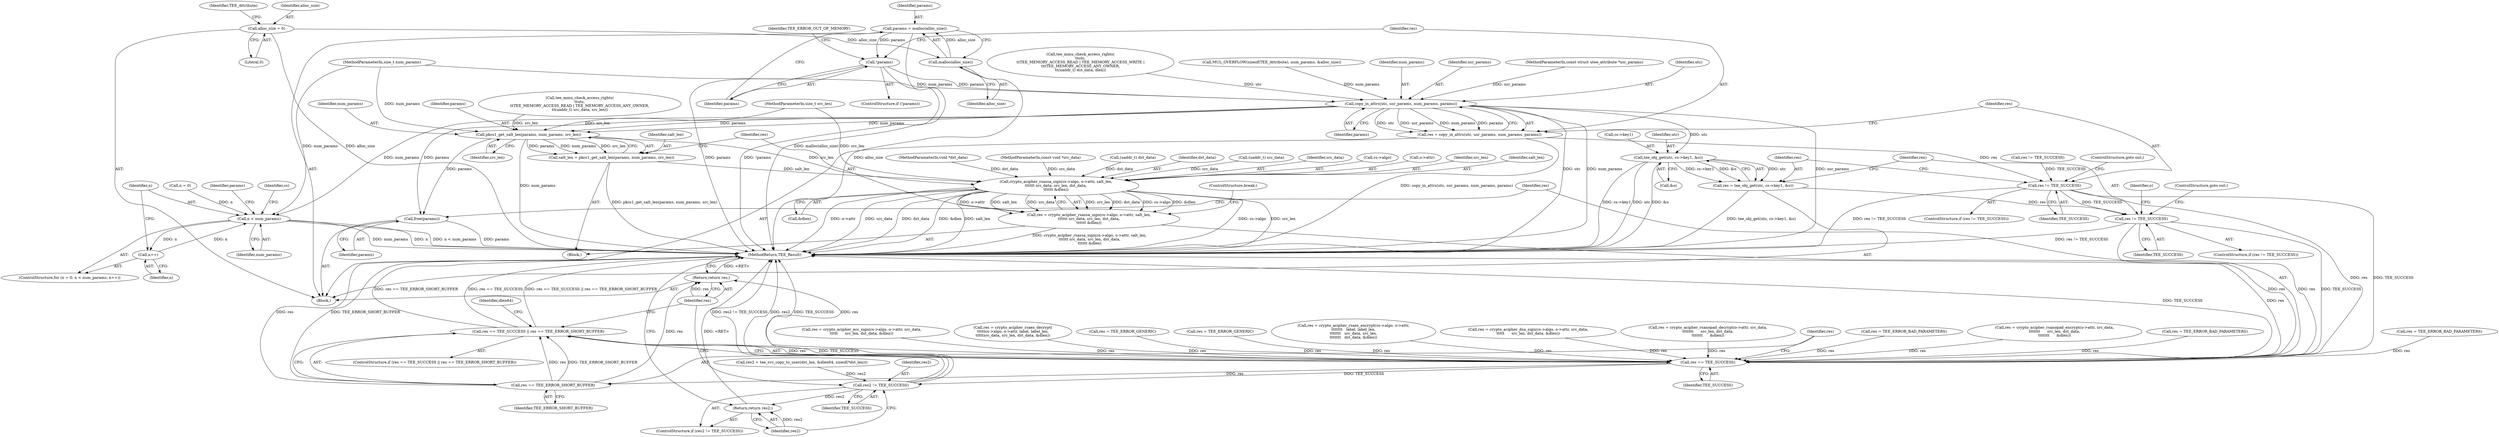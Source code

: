 digraph "0_optee_os_70697bf3c5dc3d201341b01a1a8e5bc6d2fb48f8@API" {
"1000228" [label="(Call,params = malloc(alloc_size))"];
"1000230" [label="(Call,malloc(alloc_size))"];
"1000216" [label="(Call,alloc_size = 0)"];
"1000233" [label="(Call,!params)"];
"1000239" [label="(Call,copy_in_attrs(utc, usr_params, num_params, params))"];
"1000237" [label="(Call,res = copy_in_attrs(utc, usr_params, num_params, params))"];
"1000245" [label="(Call,res != TEE_SUCCESS)"];
"1000259" [label="(Call,res != TEE_SUCCESS)"];
"1000521" [label="(Call,res == TEE_SUCCESS)"];
"1000520" [label="(Call,res == TEE_SUCCESS || res == TEE_ERROR_SHORT_BUFFER)"];
"1000524" [label="(Call,res == TEE_ERROR_SHORT_BUFFER)"];
"1000547" [label="(Return,return res;)"];
"1000542" [label="(Call,res2 != TEE_SUCCESS)"];
"1000545" [label="(Return,return res2;)"];
"1000251" [label="(Call,tee_obj_get(utc, cs->key1, &o))"];
"1000249" [label="(Call,res = tee_obj_get(utc, cs->key1, &o))"];
"1000337" [label="(Call,n < num_params)"];
"1000340" [label="(Call,n++)"];
"1000453" [label="(Call,pkcs1_get_salt_len(params, num_params, src_len))"];
"1000451" [label="(Call,salt_len = pkcs1_get_salt_len(params, num_params, src_len))"];
"1000459" [label="(Call,crypto_acipher_rsassa_sign(cs->algo, o->attr, salt_len,\n\t\t\t\t\t\t src_data, src_len, dst_data,\n\t\t\t\t\t\t &dlen))"];
"1000457" [label="(Call,res = crypto_acipher_rsassa_sign(cs->algo, o->attr, salt_len,\n\t\t\t\t\t\t src_data, src_len, dst_data,\n\t\t\t\t\t\t &dlen))"];
"1000517" [label="(Call,free(params))"];
"1000512" [label="(Call,res = TEE_ERROR_BAD_PARAMETERS)"];
"1000169" [label="(Call,(uaddr_t) src_data)"];
"1000532" [label="(Call,res2 = tee_svc_copy_to_user(dst_len, &dlen64, sizeof(*dst_len)))"];
"1000467" [label="(Identifier,src_data)"];
"1000496" [label="(Call,res = crypto_acipher_ecc_sign(cs->algo, o->attr, src_data,\n\t\t\t\t\t      src_len, dst_data, &dlen))"];
"1000340" [label="(Call,n++)"];
"1000220" [label="(Call,MUL_OVERFLOW(sizeof(TEE_Attribute), num_params, &alloc_size))"];
"1000378" [label="(Identifier,cs)"];
"1000457" [label="(Call,res = crypto_acipher_rsassa_sign(cs->algo, o->attr, salt_len,\n\t\t\t\t\t\t src_data, src_len, dst_data,\n\t\t\t\t\t\t &dlen))"];
"1000244" [label="(ControlStructure,if (res != TEE_SUCCESS))"];
"1000230" [label="(Call,malloc(alloc_size))"];
"1000547" [label="(Return,return res;)"];
"1000334" [label="(Call,n = 0)"];
"1000406" [label="(Call,res = crypto_acipher_rsaes_decrypt(\n\t\t\t\t\tcs->algo, o->attr, label, label_len,\n\t\t\t\t\tsrc_data, src_len, dst_data, &dlen))"];
"1000460" [label="(Call,cs->algo)"];
"1000268" [label="(Identifier,o)"];
"1000546" [label="(Identifier,res2)"];
"1000523" [label="(Identifier,TEE_SUCCESS)"];
"1000274" [label="(Call,res = TEE_ERROR_GENERIC)"];
"1000548" [label="(Identifier,res)"];
"1000323" [label="(Call,res = TEE_ERROR_GENERIC)"];
"1000517" [label="(Call,free(params))"];
"1000242" [label="(Identifier,num_params)"];
"1000456" [label="(Identifier,src_len)"];
"1000337" [label="(Call,n < num_params)"];
"1000210" [label="(Call,res != TEE_SUCCESS)"];
"1000106" [label="(MethodParameterIn,size_t src_len)"];
"1000231" [label="(Identifier,alloc_size)"];
"1000524" [label="(Call,res == TEE_ERROR_SHORT_BUFFER)"];
"1000463" [label="(Call,o->attr)"];
"1000468" [label="(Identifier,src_len)"];
"1000217" [label="(Identifier,alloc_size)"];
"1000247" [label="(Identifier,TEE_SUCCESS)"];
"1000520" [label="(Call,res == TEE_SUCCESS || res == TEE_ERROR_SHORT_BUFFER)"];
"1000259" [label="(Call,res != TEE_SUCCESS)"];
"1000339" [label="(Identifier,num_params)"];
"1000234" [label="(Identifier,params)"];
"1000250" [label="(Identifier,res)"];
"1000525" [label="(Identifier,res)"];
"1000229" [label="(Identifier,params)"];
"1000455" [label="(Identifier,num_params)"];
"1000382" [label="(Call,res = crypto_acipher_rsaes_encrypt(cs->algo, o->attr,\n\t\t\t\t\t\t\t   label, label_len,\n\t\t\t\t\t\t\t   src_data, src_len,\n\t\t\t\t\t\t\t   dst_data, &dlen))"];
"1000248" [label="(ControlStructure,goto out;)"];
"1000241" [label="(Identifier,usr_params)"];
"1000466" [label="(Identifier,salt_len)"];
"1000236" [label="(Identifier,TEE_ERROR_OUT_OF_MEMORY)"];
"1000458" [label="(Identifier,res)"];
"1000107" [label="(MethodParameterIn,void *dst_data)"];
"1000452" [label="(Identifier,salt_len)"];
"1000472" [label="(ControlStructure,break;)"];
"1000232" [label="(ControlStructure,if (!params))"];
"1000541" [label="(ControlStructure,if (res2 != TEE_SUCCESS))"];
"1000261" [label="(Identifier,TEE_SUCCESS)"];
"1000522" [label="(Identifier,res)"];
"1000243" [label="(Identifier,params)"];
"1000233" [label="(Call,!params)"];
"1000103" [label="(MethodParameterIn,const struct utee_attribute *usr_params)"];
"1000237" [label="(Call,res = copy_in_attrs(utc, usr_params, num_params, params))"];
"1000451" [label="(Call,salt_len = pkcs1_get_salt_len(params, num_params, src_len))"];
"1000453" [label="(Call,pkcs1_get_salt_len(params, num_params, src_len))"];
"1000262" [label="(ControlStructure,goto out;)"];
"1000476" [label="(Call,res = crypto_acipher_dsa_sign(cs->algo, o->attr, src_data,\n\t\t\t\t\t      src_len, dst_data, &dlen))"];
"1000454" [label="(Identifier,params)"];
"1000333" [label="(ControlStructure,for (n = 0; n < num_params; n++))"];
"1000544" [label="(Identifier,TEE_SUCCESS)"];
"1000240" [label="(Identifier,utc)"];
"1000521" [label="(Call,res == TEE_SUCCESS)"];
"1000109" [label="(Block,)"];
"1000543" [label="(Identifier,res2)"];
"1000105" [label="(MethodParameterIn,const void *src_data)"];
"1000347" [label="(Identifier,params)"];
"1000246" [label="(Identifier,res)"];
"1000253" [label="(Call,cs->key1)"];
"1000238" [label="(Identifier,res)"];
"1000526" [label="(Identifier,TEE_ERROR_SHORT_BUFFER)"];
"1000164" [label="(Call,tee_mmu_check_access_rights(\n\t\tutc,\n\t\tTEE_MEMORY_ACCESS_READ | TEE_MEMORY_ACCESS_ANY_OWNER,\n\t\t(uaddr_t) src_data, src_len))"];
"1000205" [label="(Call,(uaddr_t) dst_data)"];
"1000249" [label="(Call,res = tee_obj_get(utc, cs->key1, &o))"];
"1000310" [label="(Call,res = crypto_acipher_rsanopad_decrypt(o->attr, src_data,\n\t\t\t\t\t\t\t      src_len, dst_data,\n\t\t\t\t\t\t\t      &dlen))"];
"1000256" [label="(Call,&o)"];
"1000104" [label="(MethodParameterIn,size_t num_params)"];
"1000470" [label="(Call,&dlen)"];
"1000251" [label="(Call,tee_obj_get(utc, cs->key1, &o))"];
"1000198" [label="(Call,tee_mmu_check_access_rights(\n\t\tutc,\n\t\tTEE_MEMORY_ACCESS_READ | TEE_MEMORY_ACCESS_WRITE |\n\t\t\tTEE_MEMORY_ACCESS_ANY_OWNER,\n\t\t(uaddr_t) dst_data, dlen))"];
"1000239" [label="(Call,copy_in_attrs(utc, usr_params, num_params, params))"];
"1000447" [label="(Call,res = TEE_ERROR_BAD_PARAMETERS)"];
"1000549" [label="(MethodReturn,TEE_Result)"];
"1000222" [label="(Identifier,TEE_Attribute)"];
"1000530" [label="(Identifier,dlen64)"];
"1000218" [label="(Literal,0)"];
"1000545" [label="(Return,return res2;)"];
"1000282" [label="(Block,)"];
"1000519" [label="(ControlStructure,if (res == TEE_SUCCESS || res == TEE_ERROR_SHORT_BUFFER))"];
"1000341" [label="(Identifier,n)"];
"1000459" [label="(Call,crypto_acipher_rsassa_sign(cs->algo, o->attr, salt_len,\n\t\t\t\t\t\t src_data, src_len, dst_data,\n\t\t\t\t\t\t &dlen))"];
"1000228" [label="(Call,params = malloc(alloc_size))"];
"1000338" [label="(Identifier,n)"];
"1000258" [label="(ControlStructure,if (res != TEE_SUCCESS))"];
"1000518" [label="(Identifier,params)"];
"1000542" [label="(Call,res2 != TEE_SUCCESS)"];
"1000291" [label="(Call,res = crypto_acipher_rsanopad_encrypt(o->attr, src_data,\n\t\t\t\t\t\t\t      src_len, dst_data,\n\t\t\t\t\t\t\t      &dlen))"];
"1000252" [label="(Identifier,utc)"];
"1000469" [label="(Identifier,dst_data)"];
"1000245" [label="(Call,res != TEE_SUCCESS)"];
"1000260" [label="(Identifier,res)"];
"1000424" [label="(Call,res = TEE_ERROR_BAD_PARAMETERS)"];
"1000216" [label="(Call,alloc_size = 0)"];
"1000228" -> "1000109"  [label="AST: "];
"1000228" -> "1000230"  [label="CFG: "];
"1000229" -> "1000228"  [label="AST: "];
"1000230" -> "1000228"  [label="AST: "];
"1000234" -> "1000228"  [label="CFG: "];
"1000228" -> "1000549"  [label="DDG: malloc(alloc_size)"];
"1000230" -> "1000228"  [label="DDG: alloc_size"];
"1000228" -> "1000233"  [label="DDG: params"];
"1000230" -> "1000231"  [label="CFG: "];
"1000231" -> "1000230"  [label="AST: "];
"1000230" -> "1000549"  [label="DDG: alloc_size"];
"1000216" -> "1000230"  [label="DDG: alloc_size"];
"1000216" -> "1000109"  [label="AST: "];
"1000216" -> "1000218"  [label="CFG: "];
"1000217" -> "1000216"  [label="AST: "];
"1000218" -> "1000216"  [label="AST: "];
"1000222" -> "1000216"  [label="CFG: "];
"1000216" -> "1000549"  [label="DDG: alloc_size"];
"1000233" -> "1000232"  [label="AST: "];
"1000233" -> "1000234"  [label="CFG: "];
"1000234" -> "1000233"  [label="AST: "];
"1000236" -> "1000233"  [label="CFG: "];
"1000238" -> "1000233"  [label="CFG: "];
"1000233" -> "1000549"  [label="DDG: !params"];
"1000233" -> "1000549"  [label="DDG: params"];
"1000233" -> "1000239"  [label="DDG: params"];
"1000239" -> "1000237"  [label="AST: "];
"1000239" -> "1000243"  [label="CFG: "];
"1000240" -> "1000239"  [label="AST: "];
"1000241" -> "1000239"  [label="AST: "];
"1000242" -> "1000239"  [label="AST: "];
"1000243" -> "1000239"  [label="AST: "];
"1000237" -> "1000239"  [label="CFG: "];
"1000239" -> "1000549"  [label="DDG: utc"];
"1000239" -> "1000549"  [label="DDG: num_params"];
"1000239" -> "1000549"  [label="DDG: usr_params"];
"1000239" -> "1000237"  [label="DDG: utc"];
"1000239" -> "1000237"  [label="DDG: usr_params"];
"1000239" -> "1000237"  [label="DDG: num_params"];
"1000239" -> "1000237"  [label="DDG: params"];
"1000198" -> "1000239"  [label="DDG: utc"];
"1000103" -> "1000239"  [label="DDG: usr_params"];
"1000220" -> "1000239"  [label="DDG: num_params"];
"1000104" -> "1000239"  [label="DDG: num_params"];
"1000239" -> "1000251"  [label="DDG: utc"];
"1000239" -> "1000337"  [label="DDG: num_params"];
"1000239" -> "1000453"  [label="DDG: params"];
"1000239" -> "1000453"  [label="DDG: num_params"];
"1000239" -> "1000517"  [label="DDG: params"];
"1000237" -> "1000109"  [label="AST: "];
"1000238" -> "1000237"  [label="AST: "];
"1000246" -> "1000237"  [label="CFG: "];
"1000237" -> "1000549"  [label="DDG: copy_in_attrs(utc, usr_params, num_params, params)"];
"1000237" -> "1000245"  [label="DDG: res"];
"1000245" -> "1000244"  [label="AST: "];
"1000245" -> "1000247"  [label="CFG: "];
"1000246" -> "1000245"  [label="AST: "];
"1000247" -> "1000245"  [label="AST: "];
"1000248" -> "1000245"  [label="CFG: "];
"1000250" -> "1000245"  [label="CFG: "];
"1000245" -> "1000549"  [label="DDG: res != TEE_SUCCESS"];
"1000210" -> "1000245"  [label="DDG: TEE_SUCCESS"];
"1000245" -> "1000259"  [label="DDG: TEE_SUCCESS"];
"1000245" -> "1000521"  [label="DDG: res"];
"1000245" -> "1000521"  [label="DDG: TEE_SUCCESS"];
"1000259" -> "1000258"  [label="AST: "];
"1000259" -> "1000261"  [label="CFG: "];
"1000260" -> "1000259"  [label="AST: "];
"1000261" -> "1000259"  [label="AST: "];
"1000262" -> "1000259"  [label="CFG: "];
"1000268" -> "1000259"  [label="CFG: "];
"1000259" -> "1000549"  [label="DDG: res != TEE_SUCCESS"];
"1000249" -> "1000259"  [label="DDG: res"];
"1000259" -> "1000521"  [label="DDG: res"];
"1000259" -> "1000521"  [label="DDG: TEE_SUCCESS"];
"1000521" -> "1000520"  [label="AST: "];
"1000521" -> "1000523"  [label="CFG: "];
"1000522" -> "1000521"  [label="AST: "];
"1000523" -> "1000521"  [label="AST: "];
"1000525" -> "1000521"  [label="CFG: "];
"1000520" -> "1000521"  [label="CFG: "];
"1000521" -> "1000549"  [label="DDG: res"];
"1000521" -> "1000549"  [label="DDG: TEE_SUCCESS"];
"1000521" -> "1000520"  [label="DDG: res"];
"1000521" -> "1000520"  [label="DDG: TEE_SUCCESS"];
"1000274" -> "1000521"  [label="DDG: res"];
"1000512" -> "1000521"  [label="DDG: res"];
"1000310" -> "1000521"  [label="DDG: res"];
"1000406" -> "1000521"  [label="DDG: res"];
"1000496" -> "1000521"  [label="DDG: res"];
"1000323" -> "1000521"  [label="DDG: res"];
"1000457" -> "1000521"  [label="DDG: res"];
"1000447" -> "1000521"  [label="DDG: res"];
"1000291" -> "1000521"  [label="DDG: res"];
"1000382" -> "1000521"  [label="DDG: res"];
"1000424" -> "1000521"  [label="DDG: res"];
"1000476" -> "1000521"  [label="DDG: res"];
"1000521" -> "1000524"  [label="DDG: res"];
"1000521" -> "1000542"  [label="DDG: TEE_SUCCESS"];
"1000521" -> "1000547"  [label="DDG: res"];
"1000520" -> "1000519"  [label="AST: "];
"1000520" -> "1000524"  [label="CFG: "];
"1000524" -> "1000520"  [label="AST: "];
"1000530" -> "1000520"  [label="CFG: "];
"1000548" -> "1000520"  [label="CFG: "];
"1000520" -> "1000549"  [label="DDG: res == TEE_SUCCESS || res == TEE_ERROR_SHORT_BUFFER"];
"1000520" -> "1000549"  [label="DDG: res == TEE_ERROR_SHORT_BUFFER"];
"1000520" -> "1000549"  [label="DDG: res == TEE_SUCCESS"];
"1000524" -> "1000520"  [label="DDG: res"];
"1000524" -> "1000520"  [label="DDG: TEE_ERROR_SHORT_BUFFER"];
"1000524" -> "1000526"  [label="CFG: "];
"1000525" -> "1000524"  [label="AST: "];
"1000526" -> "1000524"  [label="AST: "];
"1000524" -> "1000549"  [label="DDG: res"];
"1000524" -> "1000549"  [label="DDG: TEE_ERROR_SHORT_BUFFER"];
"1000524" -> "1000547"  [label="DDG: res"];
"1000547" -> "1000109"  [label="AST: "];
"1000547" -> "1000548"  [label="CFG: "];
"1000548" -> "1000547"  [label="AST: "];
"1000549" -> "1000547"  [label="CFG: "];
"1000547" -> "1000549"  [label="DDG: <RET>"];
"1000548" -> "1000547"  [label="DDG: res"];
"1000542" -> "1000541"  [label="AST: "];
"1000542" -> "1000544"  [label="CFG: "];
"1000543" -> "1000542"  [label="AST: "];
"1000544" -> "1000542"  [label="AST: "];
"1000546" -> "1000542"  [label="CFG: "];
"1000548" -> "1000542"  [label="CFG: "];
"1000542" -> "1000549"  [label="DDG: res2 != TEE_SUCCESS"];
"1000542" -> "1000549"  [label="DDG: res2"];
"1000542" -> "1000549"  [label="DDG: TEE_SUCCESS"];
"1000532" -> "1000542"  [label="DDG: res2"];
"1000542" -> "1000545"  [label="DDG: res2"];
"1000545" -> "1000541"  [label="AST: "];
"1000545" -> "1000546"  [label="CFG: "];
"1000546" -> "1000545"  [label="AST: "];
"1000549" -> "1000545"  [label="CFG: "];
"1000545" -> "1000549"  [label="DDG: <RET>"];
"1000546" -> "1000545"  [label="DDG: res2"];
"1000251" -> "1000249"  [label="AST: "];
"1000251" -> "1000256"  [label="CFG: "];
"1000252" -> "1000251"  [label="AST: "];
"1000253" -> "1000251"  [label="AST: "];
"1000256" -> "1000251"  [label="AST: "];
"1000249" -> "1000251"  [label="CFG: "];
"1000251" -> "1000549"  [label="DDG: cs->key1"];
"1000251" -> "1000549"  [label="DDG: utc"];
"1000251" -> "1000549"  [label="DDG: &o"];
"1000251" -> "1000249"  [label="DDG: utc"];
"1000251" -> "1000249"  [label="DDG: cs->key1"];
"1000251" -> "1000249"  [label="DDG: &o"];
"1000249" -> "1000109"  [label="AST: "];
"1000250" -> "1000249"  [label="AST: "];
"1000260" -> "1000249"  [label="CFG: "];
"1000249" -> "1000549"  [label="DDG: tee_obj_get(utc, cs->key1, &o)"];
"1000337" -> "1000333"  [label="AST: "];
"1000337" -> "1000339"  [label="CFG: "];
"1000338" -> "1000337"  [label="AST: "];
"1000339" -> "1000337"  [label="AST: "];
"1000347" -> "1000337"  [label="CFG: "];
"1000378" -> "1000337"  [label="CFG: "];
"1000337" -> "1000549"  [label="DDG: num_params"];
"1000337" -> "1000549"  [label="DDG: n"];
"1000337" -> "1000549"  [label="DDG: n < num_params"];
"1000340" -> "1000337"  [label="DDG: n"];
"1000334" -> "1000337"  [label="DDG: n"];
"1000104" -> "1000337"  [label="DDG: num_params"];
"1000337" -> "1000340"  [label="DDG: n"];
"1000340" -> "1000333"  [label="AST: "];
"1000340" -> "1000341"  [label="CFG: "];
"1000341" -> "1000340"  [label="AST: "];
"1000338" -> "1000340"  [label="CFG: "];
"1000453" -> "1000451"  [label="AST: "];
"1000453" -> "1000456"  [label="CFG: "];
"1000454" -> "1000453"  [label="AST: "];
"1000455" -> "1000453"  [label="AST: "];
"1000456" -> "1000453"  [label="AST: "];
"1000451" -> "1000453"  [label="CFG: "];
"1000453" -> "1000549"  [label="DDG: num_params"];
"1000453" -> "1000451"  [label="DDG: params"];
"1000453" -> "1000451"  [label="DDG: num_params"];
"1000453" -> "1000451"  [label="DDG: src_len"];
"1000104" -> "1000453"  [label="DDG: num_params"];
"1000164" -> "1000453"  [label="DDG: src_len"];
"1000106" -> "1000453"  [label="DDG: src_len"];
"1000453" -> "1000459"  [label="DDG: src_len"];
"1000453" -> "1000517"  [label="DDG: params"];
"1000451" -> "1000282"  [label="AST: "];
"1000452" -> "1000451"  [label="AST: "];
"1000458" -> "1000451"  [label="CFG: "];
"1000451" -> "1000549"  [label="DDG: pkcs1_get_salt_len(params, num_params, src_len)"];
"1000451" -> "1000459"  [label="DDG: salt_len"];
"1000459" -> "1000457"  [label="AST: "];
"1000459" -> "1000470"  [label="CFG: "];
"1000460" -> "1000459"  [label="AST: "];
"1000463" -> "1000459"  [label="AST: "];
"1000466" -> "1000459"  [label="AST: "];
"1000467" -> "1000459"  [label="AST: "];
"1000468" -> "1000459"  [label="AST: "];
"1000469" -> "1000459"  [label="AST: "];
"1000470" -> "1000459"  [label="AST: "];
"1000457" -> "1000459"  [label="CFG: "];
"1000459" -> "1000549"  [label="DDG: cs->algo"];
"1000459" -> "1000549"  [label="DDG: src_len"];
"1000459" -> "1000549"  [label="DDG: o->attr"];
"1000459" -> "1000549"  [label="DDG: src_data"];
"1000459" -> "1000549"  [label="DDG: dst_data"];
"1000459" -> "1000549"  [label="DDG: &dlen"];
"1000459" -> "1000549"  [label="DDG: salt_len"];
"1000459" -> "1000457"  [label="DDG: src_len"];
"1000459" -> "1000457"  [label="DDG: dst_data"];
"1000459" -> "1000457"  [label="DDG: cs->algo"];
"1000459" -> "1000457"  [label="DDG: &dlen"];
"1000459" -> "1000457"  [label="DDG: o->attr"];
"1000459" -> "1000457"  [label="DDG: salt_len"];
"1000459" -> "1000457"  [label="DDG: src_data"];
"1000169" -> "1000459"  [label="DDG: src_data"];
"1000105" -> "1000459"  [label="DDG: src_data"];
"1000106" -> "1000459"  [label="DDG: src_len"];
"1000205" -> "1000459"  [label="DDG: dst_data"];
"1000107" -> "1000459"  [label="DDG: dst_data"];
"1000457" -> "1000282"  [label="AST: "];
"1000458" -> "1000457"  [label="AST: "];
"1000472" -> "1000457"  [label="CFG: "];
"1000457" -> "1000549"  [label="DDG: crypto_acipher_rsassa_sign(cs->algo, o->attr, salt_len,\n\t\t\t\t\t\t src_data, src_len, dst_data,\n\t\t\t\t\t\t &dlen)"];
"1000517" -> "1000109"  [label="AST: "];
"1000517" -> "1000518"  [label="CFG: "];
"1000518" -> "1000517"  [label="AST: "];
"1000522" -> "1000517"  [label="CFG: "];
"1000517" -> "1000549"  [label="DDG: params"];
}
